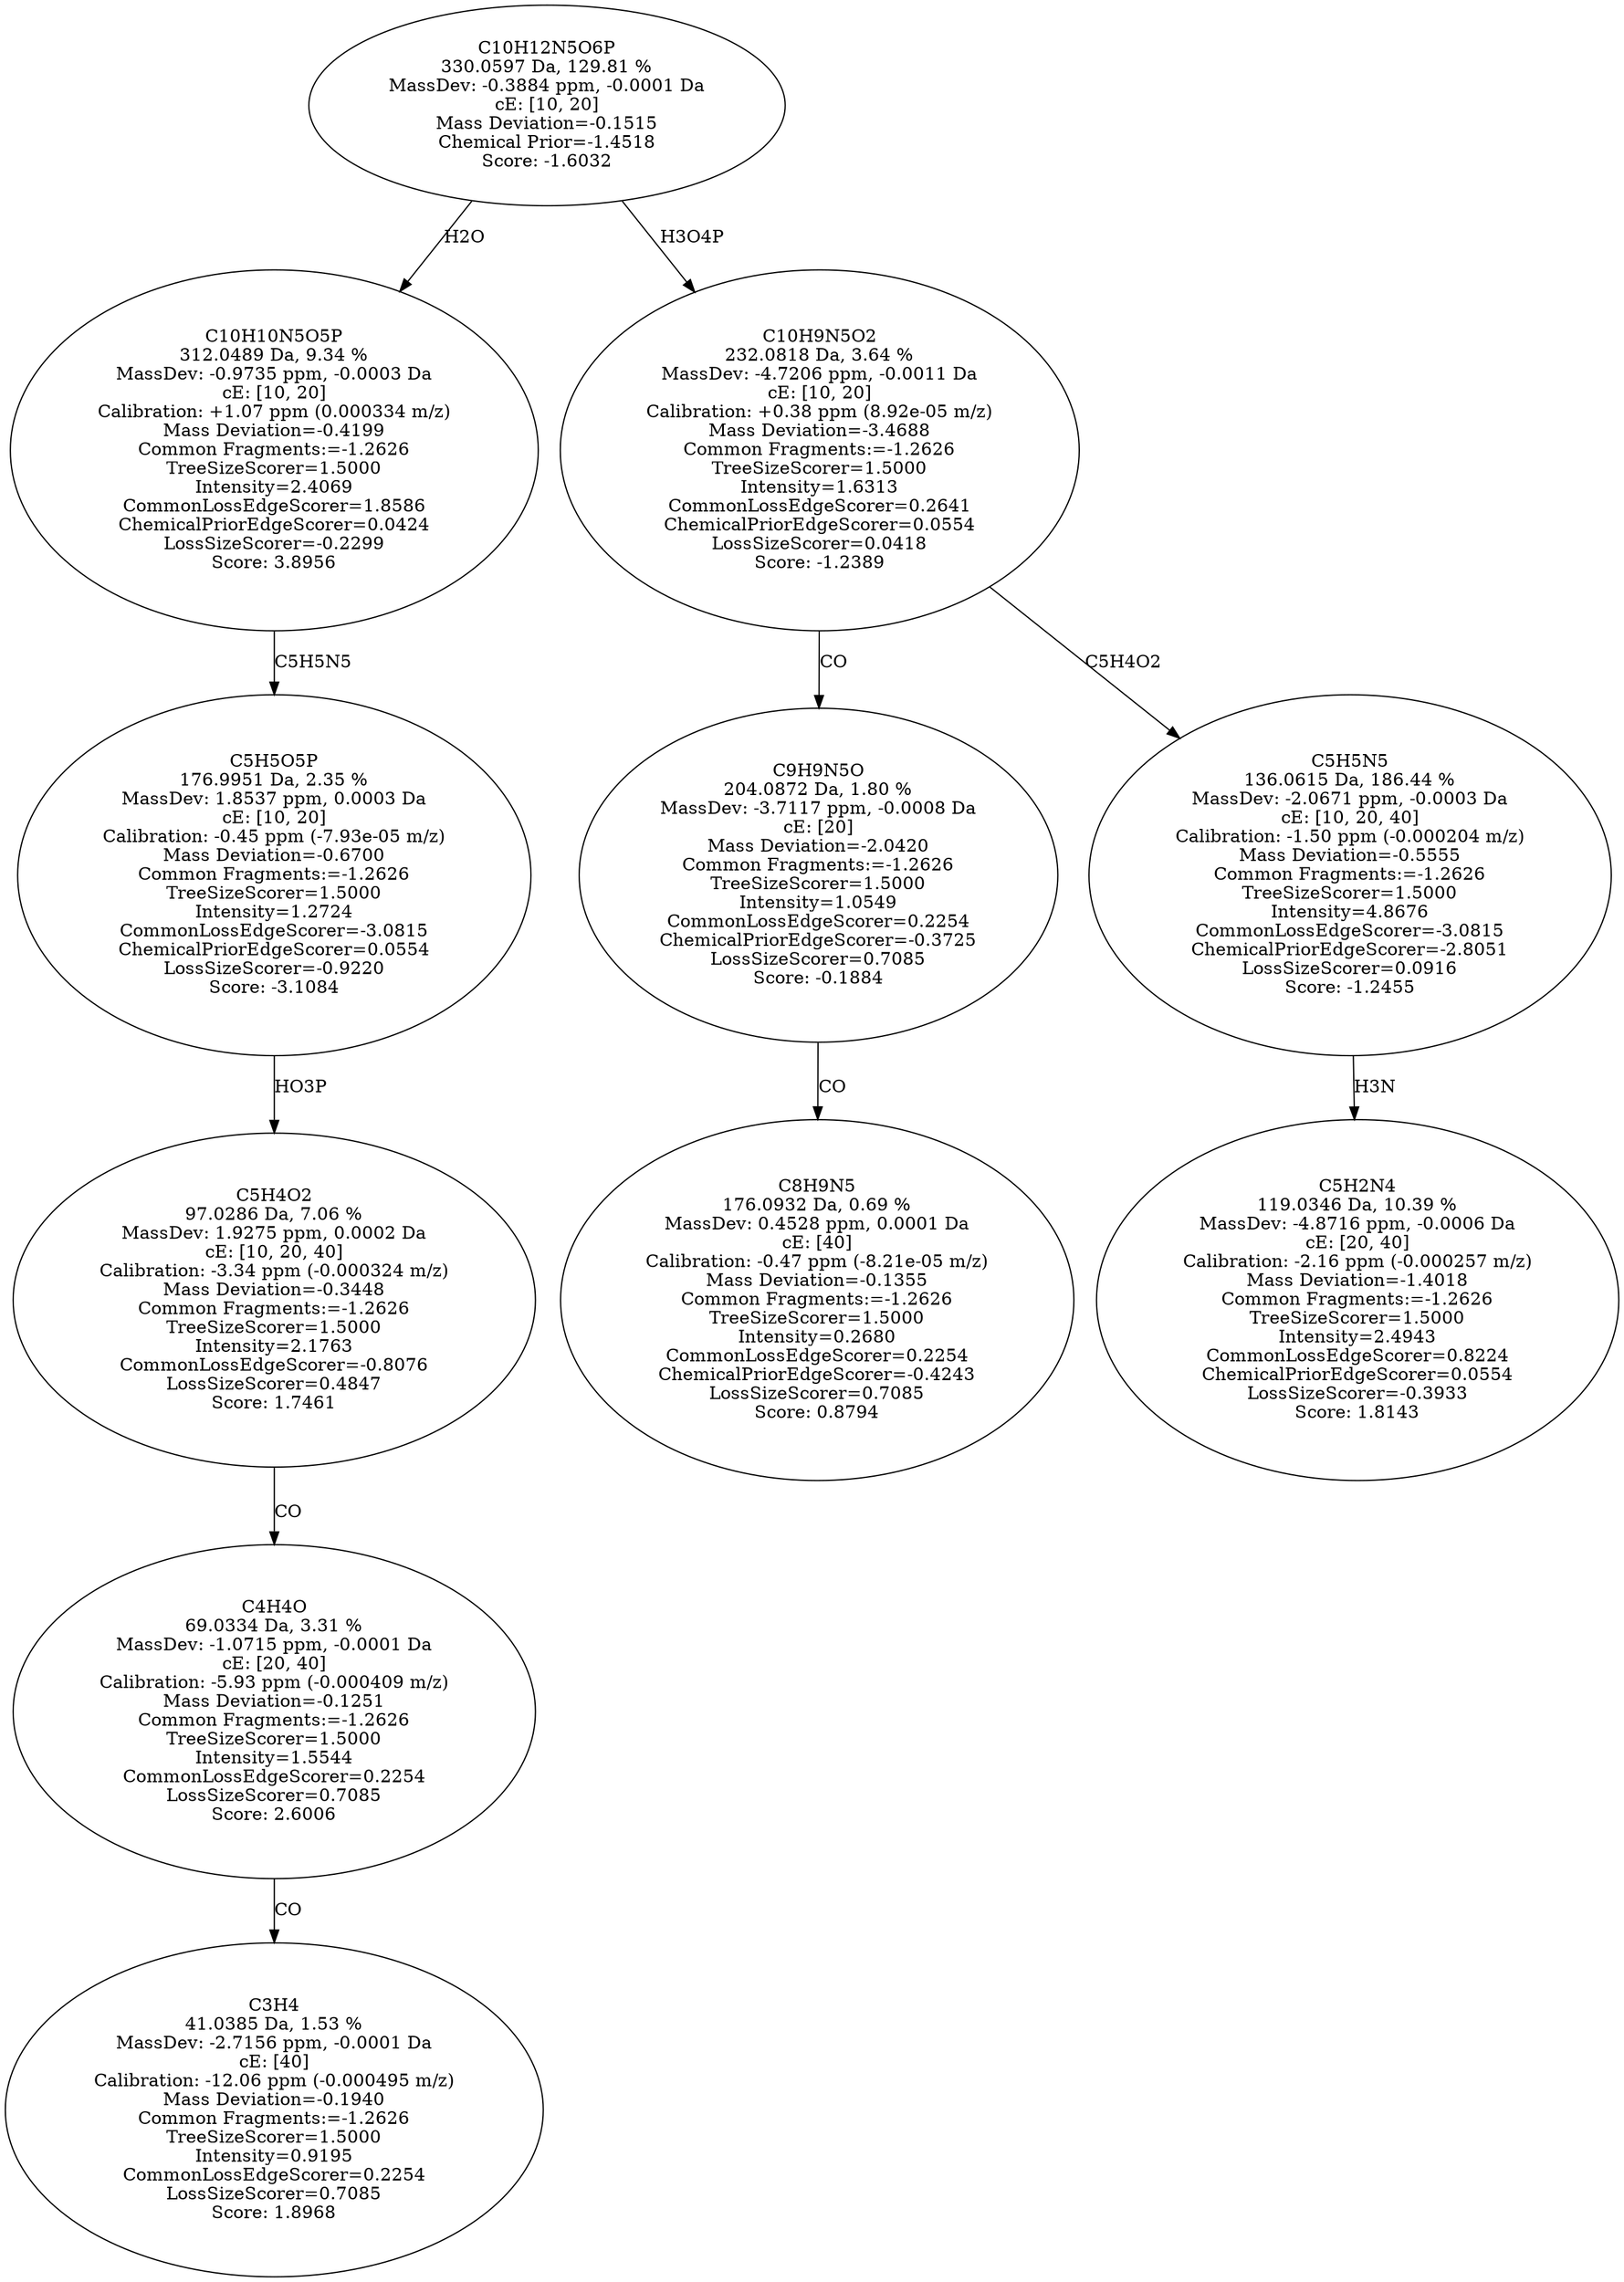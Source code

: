 strict digraph {
v1 [label="C3H4\n41.0385 Da, 1.53 %\nMassDev: -2.7156 ppm, -0.0001 Da\ncE: [40]\nCalibration: -12.06 ppm (-0.000495 m/z)\nMass Deviation=-0.1940\nCommon Fragments:=-1.2626\nTreeSizeScorer=1.5000\nIntensity=0.9195\nCommonLossEdgeScorer=0.2254\nLossSizeScorer=0.7085\nScore: 1.8968"];
v2 [label="C4H4O\n69.0334 Da, 3.31 %\nMassDev: -1.0715 ppm, -0.0001 Da\ncE: [20, 40]\nCalibration: -5.93 ppm (-0.000409 m/z)\nMass Deviation=-0.1251\nCommon Fragments:=-1.2626\nTreeSizeScorer=1.5000\nIntensity=1.5544\nCommonLossEdgeScorer=0.2254\nLossSizeScorer=0.7085\nScore: 2.6006"];
v3 [label="C5H4O2\n97.0286 Da, 7.06 %\nMassDev: 1.9275 ppm, 0.0002 Da\ncE: [10, 20, 40]\nCalibration: -3.34 ppm (-0.000324 m/z)\nMass Deviation=-0.3448\nCommon Fragments:=-1.2626\nTreeSizeScorer=1.5000\nIntensity=2.1763\nCommonLossEdgeScorer=-0.8076\nLossSizeScorer=0.4847\nScore: 1.7461"];
v4 [label="C5H5O5P\n176.9951 Da, 2.35 %\nMassDev: 1.8537 ppm, 0.0003 Da\ncE: [10, 20]\nCalibration: -0.45 ppm (-7.93e-05 m/z)\nMass Deviation=-0.6700\nCommon Fragments:=-1.2626\nTreeSizeScorer=1.5000\nIntensity=1.2724\nCommonLossEdgeScorer=-3.0815\nChemicalPriorEdgeScorer=0.0554\nLossSizeScorer=-0.9220\nScore: -3.1084"];
v5 [label="C10H10N5O5P\n312.0489 Da, 9.34 %\nMassDev: -0.9735 ppm, -0.0003 Da\ncE: [10, 20]\nCalibration: +1.07 ppm (0.000334 m/z)\nMass Deviation=-0.4199\nCommon Fragments:=-1.2626\nTreeSizeScorer=1.5000\nIntensity=2.4069\nCommonLossEdgeScorer=1.8586\nChemicalPriorEdgeScorer=0.0424\nLossSizeScorer=-0.2299\nScore: 3.8956"];
v6 [label="C8H9N5\n176.0932 Da, 0.69 %\nMassDev: 0.4528 ppm, 0.0001 Da\ncE: [40]\nCalibration: -0.47 ppm (-8.21e-05 m/z)\nMass Deviation=-0.1355\nCommon Fragments:=-1.2626\nTreeSizeScorer=1.5000\nIntensity=0.2680\nCommonLossEdgeScorer=0.2254\nChemicalPriorEdgeScorer=-0.4243\nLossSizeScorer=0.7085\nScore: 0.8794"];
v7 [label="C9H9N5O\n204.0872 Da, 1.80 %\nMassDev: -3.7117 ppm, -0.0008 Da\ncE: [20]\nMass Deviation=-2.0420\nCommon Fragments:=-1.2626\nTreeSizeScorer=1.5000\nIntensity=1.0549\nCommonLossEdgeScorer=0.2254\nChemicalPriorEdgeScorer=-0.3725\nLossSizeScorer=0.7085\nScore: -0.1884"];
v8 [label="C5H2N4\n119.0346 Da, 10.39 %\nMassDev: -4.8716 ppm, -0.0006 Da\ncE: [20, 40]\nCalibration: -2.16 ppm (-0.000257 m/z)\nMass Deviation=-1.4018\nCommon Fragments:=-1.2626\nTreeSizeScorer=1.5000\nIntensity=2.4943\nCommonLossEdgeScorer=0.8224\nChemicalPriorEdgeScorer=0.0554\nLossSizeScorer=-0.3933\nScore: 1.8143"];
v9 [label="C5H5N5\n136.0615 Da, 186.44 %\nMassDev: -2.0671 ppm, -0.0003 Da\ncE: [10, 20, 40]\nCalibration: -1.50 ppm (-0.000204 m/z)\nMass Deviation=-0.5555\nCommon Fragments:=-1.2626\nTreeSizeScorer=1.5000\nIntensity=4.8676\nCommonLossEdgeScorer=-3.0815\nChemicalPriorEdgeScorer=-2.8051\nLossSizeScorer=0.0916\nScore: -1.2455"];
v10 [label="C10H9N5O2\n232.0818 Da, 3.64 %\nMassDev: -4.7206 ppm, -0.0011 Da\ncE: [10, 20]\nCalibration: +0.38 ppm (8.92e-05 m/z)\nMass Deviation=-3.4688\nCommon Fragments:=-1.2626\nTreeSizeScorer=1.5000\nIntensity=1.6313\nCommonLossEdgeScorer=0.2641\nChemicalPriorEdgeScorer=0.0554\nLossSizeScorer=0.0418\nScore: -1.2389"];
v11 [label="C10H12N5O6P\n330.0597 Da, 129.81 %\nMassDev: -0.3884 ppm, -0.0001 Da\ncE: [10, 20]\nMass Deviation=-0.1515\nChemical Prior=-1.4518\nScore: -1.6032"];
v2 -> v1 [label="CO"];
v3 -> v2 [label="CO"];
v4 -> v3 [label="HO3P"];
v5 -> v4 [label="C5H5N5"];
v11 -> v5 [label="H2O"];
v7 -> v6 [label="CO"];
v10 -> v7 [label="CO"];
v9 -> v8 [label="H3N"];
v10 -> v9 [label="C5H4O2"];
v11 -> v10 [label="H3O4P"];
}
